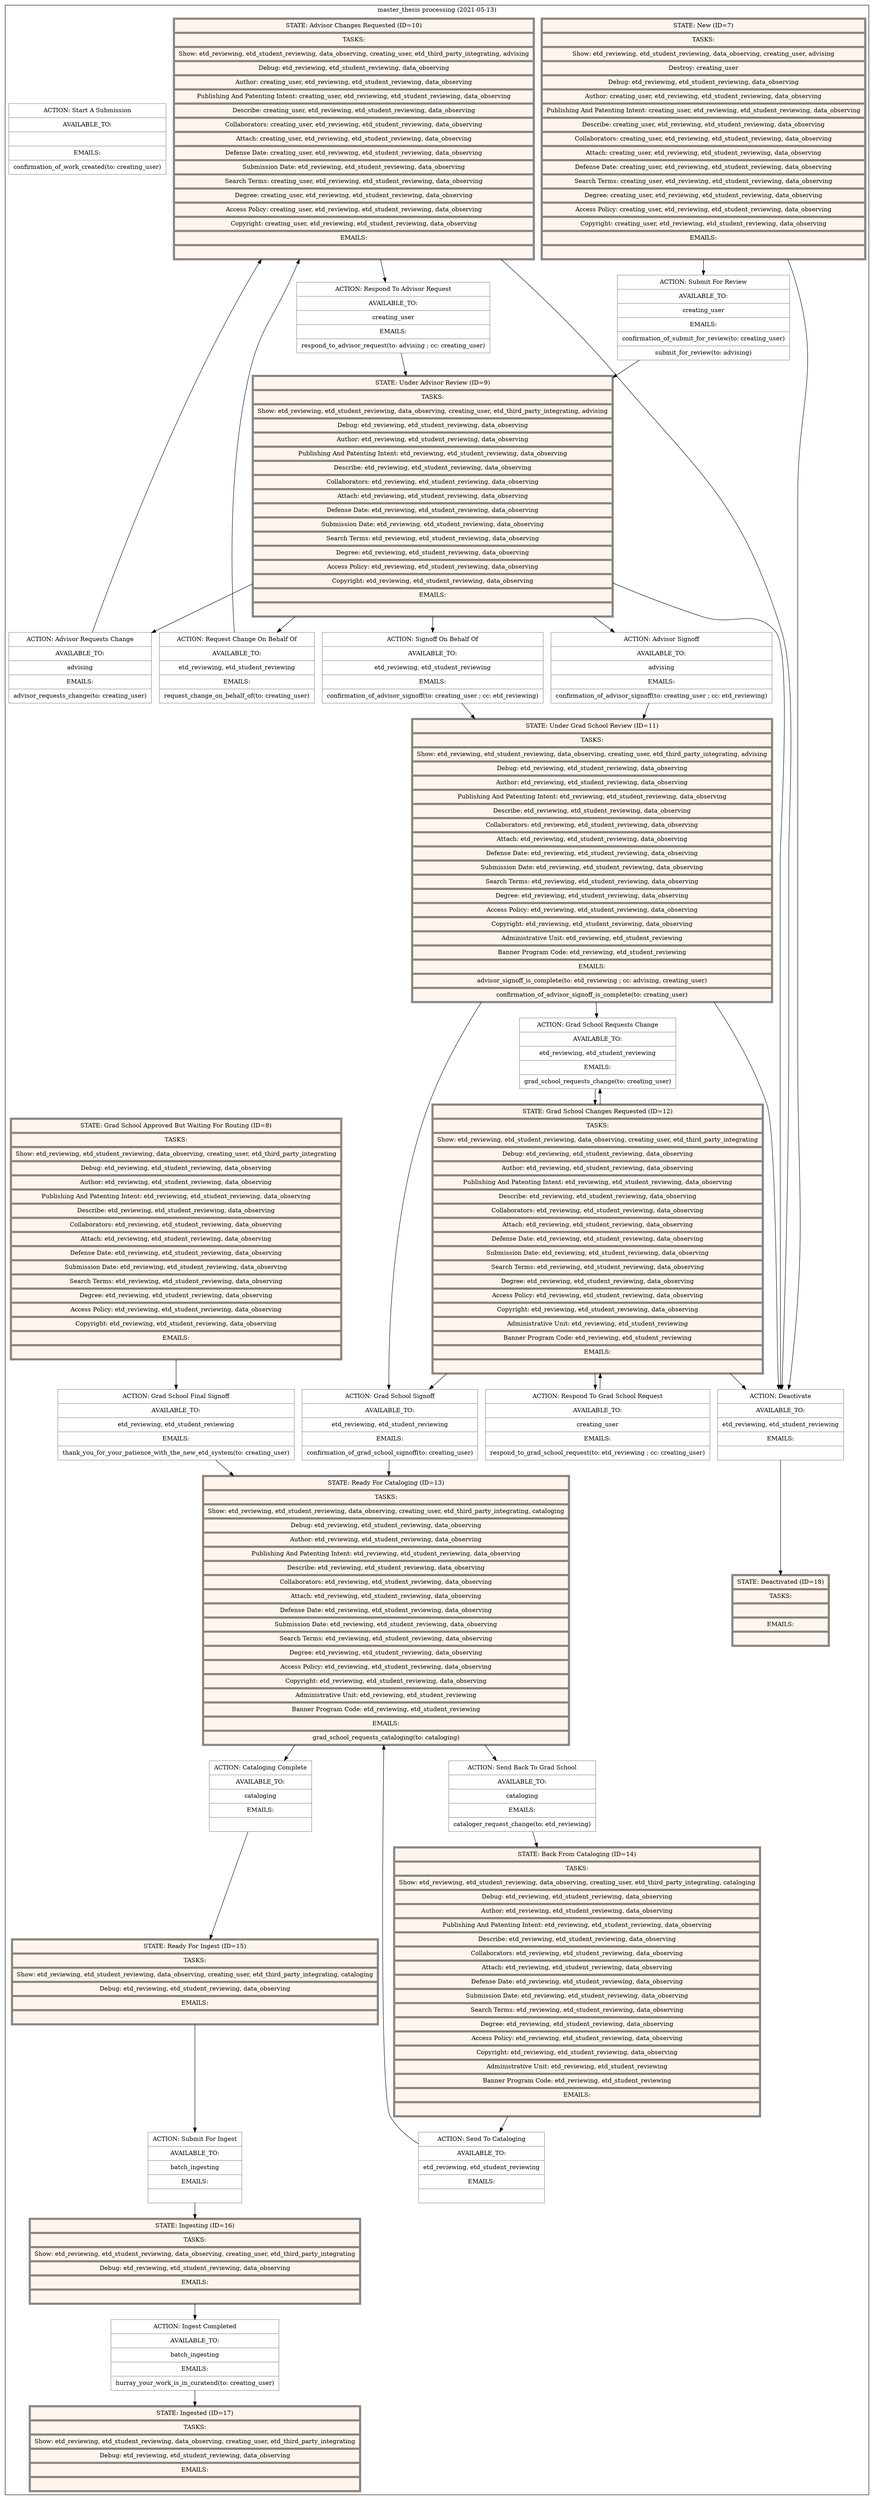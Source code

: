 digraph "G" {
  compound=true;
  node[color="grey15" margin="0.15, 0.125"];
  subgraph cluster_0 {
    label="master_thesis processing (2021-05-13)"
    node[style=filled fillcolor=white color="seashell4"]
    subgraph 0 {
      label="States";
      node[shape="record" fillcolor="seashell1" penwidth=5]
      state_advisor_changes_requested [label="{ STATE: Advisor Changes Requested (ID=10)| TASKS: | Show: etd_reviewing, etd_student_reviewing, data_observing, creating_user, etd_third_party_integrating, advising | Debug: etd_reviewing, etd_student_reviewing, data_observing | Author: creating_user, etd_reviewing, etd_student_reviewing, data_observing | Publishing And Patenting Intent: creating_user, etd_reviewing, etd_student_reviewing, data_observing | Describe: creating_user, etd_reviewing, etd_student_reviewing, data_observing | Collaborators: creating_user, etd_reviewing, etd_student_reviewing, data_observing | Attach: creating_user, etd_reviewing, etd_student_reviewing, data_observing | Defense Date: creating_user, etd_reviewing, etd_student_reviewing, data_observing | Submission Date: etd_reviewing, etd_student_reviewing, data_observing | Search Terms: creating_user, etd_reviewing, etd_student_reviewing, data_observing | Degree: creating_user, etd_reviewing, etd_student_reviewing, data_observing | Access Policy: creating_user, etd_reviewing, etd_student_reviewing, data_observing | Copyright: creating_user, etd_reviewing, etd_student_reviewing, data_observing | EMAILS: |  }"]
      state_back_from_cataloging [label="{ STATE: Back From Cataloging (ID=14)| TASKS: | Show: etd_reviewing, etd_student_reviewing, data_observing, creating_user, etd_third_party_integrating, cataloging | Debug: etd_reviewing, etd_student_reviewing, data_observing | Author: etd_reviewing, etd_student_reviewing, data_observing | Publishing And Patenting Intent: etd_reviewing, etd_student_reviewing, data_observing | Describe: etd_reviewing, etd_student_reviewing, data_observing | Collaborators: etd_reviewing, etd_student_reviewing, data_observing | Attach: etd_reviewing, etd_student_reviewing, data_observing | Defense Date: etd_reviewing, etd_student_reviewing, data_observing | Submission Date: etd_reviewing, etd_student_reviewing, data_observing | Search Terms: etd_reviewing, etd_student_reviewing, data_observing | Degree: etd_reviewing, etd_student_reviewing, data_observing | Access Policy: etd_reviewing, etd_student_reviewing, data_observing | Copyright: etd_reviewing, etd_student_reviewing, data_observing | Administrative Unit: etd_reviewing, etd_student_reviewing | Banner Program Code: etd_reviewing, etd_student_reviewing | EMAILS: |  }"]
      state_deactivated [label="{ STATE: Deactivated (ID=18)| TASKS: |  | EMAILS: |  }"]
      state_grad_school_approved_but_waiting_for_routing [label="{ STATE: Grad School Approved But Waiting For Routing (ID=8)| TASKS: | Show: etd_reviewing, etd_student_reviewing, data_observing, creating_user, etd_third_party_integrating | Debug: etd_reviewing, etd_student_reviewing, data_observing | Author: etd_reviewing, etd_student_reviewing, data_observing | Publishing And Patenting Intent: etd_reviewing, etd_student_reviewing, data_observing | Describe: etd_reviewing, etd_student_reviewing, data_observing | Collaborators: etd_reviewing, etd_student_reviewing, data_observing | Attach: etd_reviewing, etd_student_reviewing, data_observing | Defense Date: etd_reviewing, etd_student_reviewing, data_observing | Submission Date: etd_reviewing, etd_student_reviewing, data_observing | Search Terms: etd_reviewing, etd_student_reviewing, data_observing | Degree: etd_reviewing, etd_student_reviewing, data_observing | Access Policy: etd_reviewing, etd_student_reviewing, data_observing | Copyright: etd_reviewing, etd_student_reviewing, data_observing | EMAILS: |  }"]
      state_grad_school_changes_requested [label="{ STATE: Grad School Changes Requested (ID=12)| TASKS: | Show: etd_reviewing, etd_student_reviewing, data_observing, creating_user, etd_third_party_integrating | Debug: etd_reviewing, etd_student_reviewing, data_observing | Author: etd_reviewing, etd_student_reviewing, data_observing | Publishing And Patenting Intent: etd_reviewing, etd_student_reviewing, data_observing | Describe: etd_reviewing, etd_student_reviewing, data_observing | Collaborators: etd_reviewing, etd_student_reviewing, data_observing | Attach: etd_reviewing, etd_student_reviewing, data_observing | Defense Date: etd_reviewing, etd_student_reviewing, data_observing | Submission Date: etd_reviewing, etd_student_reviewing, data_observing | Search Terms: etd_reviewing, etd_student_reviewing, data_observing | Degree: etd_reviewing, etd_student_reviewing, data_observing | Access Policy: etd_reviewing, etd_student_reviewing, data_observing | Copyright: etd_reviewing, etd_student_reviewing, data_observing | Administrative Unit: etd_reviewing, etd_student_reviewing | Banner Program Code: etd_reviewing, etd_student_reviewing | EMAILS: |  }"]
      state_ingested [label="{ STATE: Ingested (ID=17)| TASKS: | Show: etd_reviewing, etd_student_reviewing, data_observing, creating_user, etd_third_party_integrating | Debug: etd_reviewing, etd_student_reviewing, data_observing | EMAILS: |  }"]
      state_ingesting [label="{ STATE: Ingesting (ID=16)| TASKS: | Show: etd_reviewing, etd_student_reviewing, data_observing, creating_user, etd_third_party_integrating | Debug: etd_reviewing, etd_student_reviewing, data_observing | EMAILS: |  }"]
      state_new [label="{ STATE: New (ID=7)| TASKS: | Show: etd_reviewing, etd_student_reviewing, data_observing, creating_user, advising | Destroy: creating_user | Debug: etd_reviewing, etd_student_reviewing, data_observing | Author: creating_user, etd_reviewing, etd_student_reviewing, data_observing | Publishing And Patenting Intent: creating_user, etd_reviewing, etd_student_reviewing, data_observing | Describe: creating_user, etd_reviewing, etd_student_reviewing, data_observing | Collaborators: creating_user, etd_reviewing, etd_student_reviewing, data_observing | Attach: creating_user, etd_reviewing, etd_student_reviewing, data_observing | Defense Date: creating_user, etd_reviewing, etd_student_reviewing, data_observing | Search Terms: creating_user, etd_reviewing, etd_student_reviewing, data_observing | Degree: creating_user, etd_reviewing, etd_student_reviewing, data_observing | Access Policy: creating_user, etd_reviewing, etd_student_reviewing, data_observing | Copyright: creating_user, etd_reviewing, etd_student_reviewing, data_observing | EMAILS: |  }"]
      state_ready_for_cataloging [label="{ STATE: Ready For Cataloging (ID=13)| TASKS: | Show: etd_reviewing, etd_student_reviewing, data_observing, creating_user, etd_third_party_integrating, cataloging | Debug: etd_reviewing, etd_student_reviewing, data_observing | Author: etd_reviewing, etd_student_reviewing, data_observing | Publishing And Patenting Intent: etd_reviewing, etd_student_reviewing, data_observing | Describe: etd_reviewing, etd_student_reviewing, data_observing | Collaborators: etd_reviewing, etd_student_reviewing, data_observing | Attach: etd_reviewing, etd_student_reviewing, data_observing | Defense Date: etd_reviewing, etd_student_reviewing, data_observing | Submission Date: etd_reviewing, etd_student_reviewing, data_observing | Search Terms: etd_reviewing, etd_student_reviewing, data_observing | Degree: etd_reviewing, etd_student_reviewing, data_observing | Access Policy: etd_reviewing, etd_student_reviewing, data_observing | Copyright: etd_reviewing, etd_student_reviewing, data_observing | Administrative Unit: etd_reviewing, etd_student_reviewing | Banner Program Code: etd_reviewing, etd_student_reviewing | EMAILS: | grad_school_requests_cataloging(to: cataloging) }"]
      state_ready_for_ingest [label="{ STATE: Ready For Ingest (ID=15)| TASKS: | Show: etd_reviewing, etd_student_reviewing, data_observing, creating_user, etd_third_party_integrating, cataloging | Debug: etd_reviewing, etd_student_reviewing, data_observing | EMAILS: |  }"]
      state_under_advisor_review [label="{ STATE: Under Advisor Review (ID=9)| TASKS: | Show: etd_reviewing, etd_student_reviewing, data_observing, creating_user, etd_third_party_integrating, advising | Debug: etd_reviewing, etd_student_reviewing, data_observing | Author: etd_reviewing, etd_student_reviewing, data_observing | Publishing And Patenting Intent: etd_reviewing, etd_student_reviewing, data_observing | Describe: etd_reviewing, etd_student_reviewing, data_observing | Collaborators: etd_reviewing, etd_student_reviewing, data_observing | Attach: etd_reviewing, etd_student_reviewing, data_observing | Defense Date: etd_reviewing, etd_student_reviewing, data_observing | Submission Date: etd_reviewing, etd_student_reviewing, data_observing | Search Terms: etd_reviewing, etd_student_reviewing, data_observing | Degree: etd_reviewing, etd_student_reviewing, data_observing | Access Policy: etd_reviewing, etd_student_reviewing, data_observing | Copyright: etd_reviewing, etd_student_reviewing, data_observing | EMAILS: |  }"]
      state_under_grad_school_review [label="{ STATE: Under Grad School Review (ID=11)| TASKS: | Show: etd_reviewing, etd_student_reviewing, data_observing, creating_user, etd_third_party_integrating, advising | Debug: etd_reviewing, etd_student_reviewing, data_observing | Author: etd_reviewing, etd_student_reviewing, data_observing | Publishing And Patenting Intent: etd_reviewing, etd_student_reviewing, data_observing | Describe: etd_reviewing, etd_student_reviewing, data_observing | Collaborators: etd_reviewing, etd_student_reviewing, data_observing | Attach: etd_reviewing, etd_student_reviewing, data_observing | Defense Date: etd_reviewing, etd_student_reviewing, data_observing | Submission Date: etd_reviewing, etd_student_reviewing, data_observing | Search Terms: etd_reviewing, etd_student_reviewing, data_observing | Degree: etd_reviewing, etd_student_reviewing, data_observing | Access Policy: etd_reviewing, etd_student_reviewing, data_observing | Copyright: etd_reviewing, etd_student_reviewing, data_observing | Administrative Unit: etd_reviewing, etd_student_reviewing | Banner Program Code: etd_reviewing, etd_student_reviewing | EMAILS: | advisor_signoff_is_complete(to: etd_reviewing ; cc: advising, creating_user) | confirmation_of_advisor_signoff_is_complete(to: creating_user) }"]
    }
    subgraph 1 {
      label="Actions"
      node[shape="record" shape=record penwidth=1]
        action_start_a_submission [label="{ ACTION: Start A Submission | AVAILABLE_TO: |  | EMAILS: | confirmation_of_work_created(to: creating_user) }"]
        action_submit_for_review [label="{ ACTION: Submit For Review | AVAILABLE_TO: | creating_user | EMAILS: | confirmation_of_submit_for_review(to: creating_user) | submit_for_review(to: advising) }"]
        action_respond_to_advisor_request [label="{ ACTION: Respond To Advisor Request | AVAILABLE_TO: | creating_user | EMAILS: | respond_to_advisor_request(to: advising ; cc: creating_user) }"]
        action_advisor_signoff [label="{ ACTION: Advisor Signoff | AVAILABLE_TO: | advising | EMAILS: | confirmation_of_advisor_signoff(to: creating_user ; cc: etd_reviewing) }"]
        action_signoff_on_behalf_of [label="{ ACTION: Signoff On Behalf Of | AVAILABLE_TO: | etd_reviewing, etd_student_reviewing | EMAILS: | confirmation_of_advisor_signoff(to: creating_user ; cc: etd_reviewing) }"]
        action_respond_to_grad_school_request [label="{ ACTION: Respond To Grad School Request | AVAILABLE_TO: | creating_user | EMAILS: | respond_to_grad_school_request(to: etd_reviewing ; cc: creating_user) }"]
        action_grad_school_signoff [label="{ ACTION: Grad School Signoff | AVAILABLE_TO: | etd_reviewing, etd_student_reviewing | EMAILS: | confirmation_of_grad_school_signoff(to: creating_user) }"]
        action_grad_school_final_signoff [label="{ ACTION: Grad School Final Signoff | AVAILABLE_TO: | etd_reviewing, etd_student_reviewing | EMAILS: | thank_you_for_your_patience_with_the_new_etd_system(to: creating_user) }"]
        action_send_to_cataloging [label="{ ACTION: Send To Cataloging | AVAILABLE_TO: | etd_reviewing, etd_student_reviewing | EMAILS: |  }"]
        action_cataloging_complete [label="{ ACTION: Cataloging Complete | AVAILABLE_TO: | cataloging | EMAILS: |  }"]
        action_ingest_completed [label="{ ACTION: Ingest Completed | AVAILABLE_TO: | batch_ingesting | EMAILS: | hurray_your_work_is_in_curatend(to: creating_user) }"]
        action_submit_for_ingest [label="{ ACTION: Submit For Ingest | AVAILABLE_TO: | batch_ingesting | EMAILS: |  }"]
        action_advisor_requests_change [label="{ ACTION: Advisor Requests Change | AVAILABLE_TO: | advising | EMAILS: | advisor_requests_change(to: creating_user) }"]
        action_grad_school_requests_change [label="{ ACTION: Grad School Requests Change | AVAILABLE_TO: | etd_reviewing, etd_student_reviewing | EMAILS: | grad_school_requests_change(to: creating_user) }"]
        action_send_back_to_grad_school [label="{ ACTION: Send Back To Grad School | AVAILABLE_TO: | cataloging | EMAILS: | cataloger_request_change(to: etd_reviewing) }"]
        action_request_change_on_behalf_of [label="{ ACTION: Request Change On Behalf Of | AVAILABLE_TO: | etd_reviewing, etd_student_reviewing | EMAILS: | request_change_on_behalf_of(to: creating_user) }"]
        action_deactivate [label="{ ACTION: Deactivate | AVAILABLE_TO: | etd_reviewing, etd_student_reviewing | EMAILS: |  }"]
    }
      state_advisor_changes_requested -> action_deactivate
      action_deactivate -> state_deactivated
      state_advisor_changes_requested -> action_respond_to_advisor_request
      action_respond_to_advisor_request -> state_under_advisor_review
      state_back_from_cataloging -> action_send_to_cataloging
      action_send_to_cataloging -> state_ready_for_cataloging
      state_grad_school_approved_but_waiting_for_routing -> action_grad_school_final_signoff
      action_grad_school_final_signoff -> state_ready_for_cataloging
      state_grad_school_changes_requested -> action_deactivate
      state_grad_school_changes_requested -> action_respond_to_grad_school_request
      action_respond_to_grad_school_request -> state_grad_school_changes_requested
      state_grad_school_changes_requested -> action_grad_school_signoff
      action_grad_school_signoff -> state_ready_for_cataloging
      state_grad_school_changes_requested -> action_grad_school_requests_change
      action_grad_school_requests_change -> state_grad_school_changes_requested
      state_ingesting -> action_ingest_completed
      action_ingest_completed -> state_ingested
      state_new -> action_deactivate
      state_new -> action_submit_for_review
      action_submit_for_review -> state_under_advisor_review
      state_ready_for_cataloging -> action_send_back_to_grad_school
      action_send_back_to_grad_school -> state_back_from_cataloging
      state_ready_for_cataloging -> action_cataloging_complete
      action_cataloging_complete -> state_ready_for_ingest
      state_ready_for_ingest -> action_submit_for_ingest
      action_submit_for_ingest -> state_ingesting
      state_under_advisor_review -> action_deactivate
      state_under_advisor_review -> action_advisor_requests_change
      action_advisor_requests_change -> state_advisor_changes_requested
      state_under_advisor_review -> action_advisor_signoff
      action_advisor_signoff -> state_under_grad_school_review
      state_under_advisor_review -> action_signoff_on_behalf_of
      action_signoff_on_behalf_of -> state_under_grad_school_review
      state_under_advisor_review -> action_request_change_on_behalf_of
      action_request_change_on_behalf_of -> state_advisor_changes_requested
      state_under_grad_school_review -> action_deactivate
      state_under_grad_school_review -> action_grad_school_signoff
      state_under_grad_school_review -> action_grad_school_requests_change
  }
}
